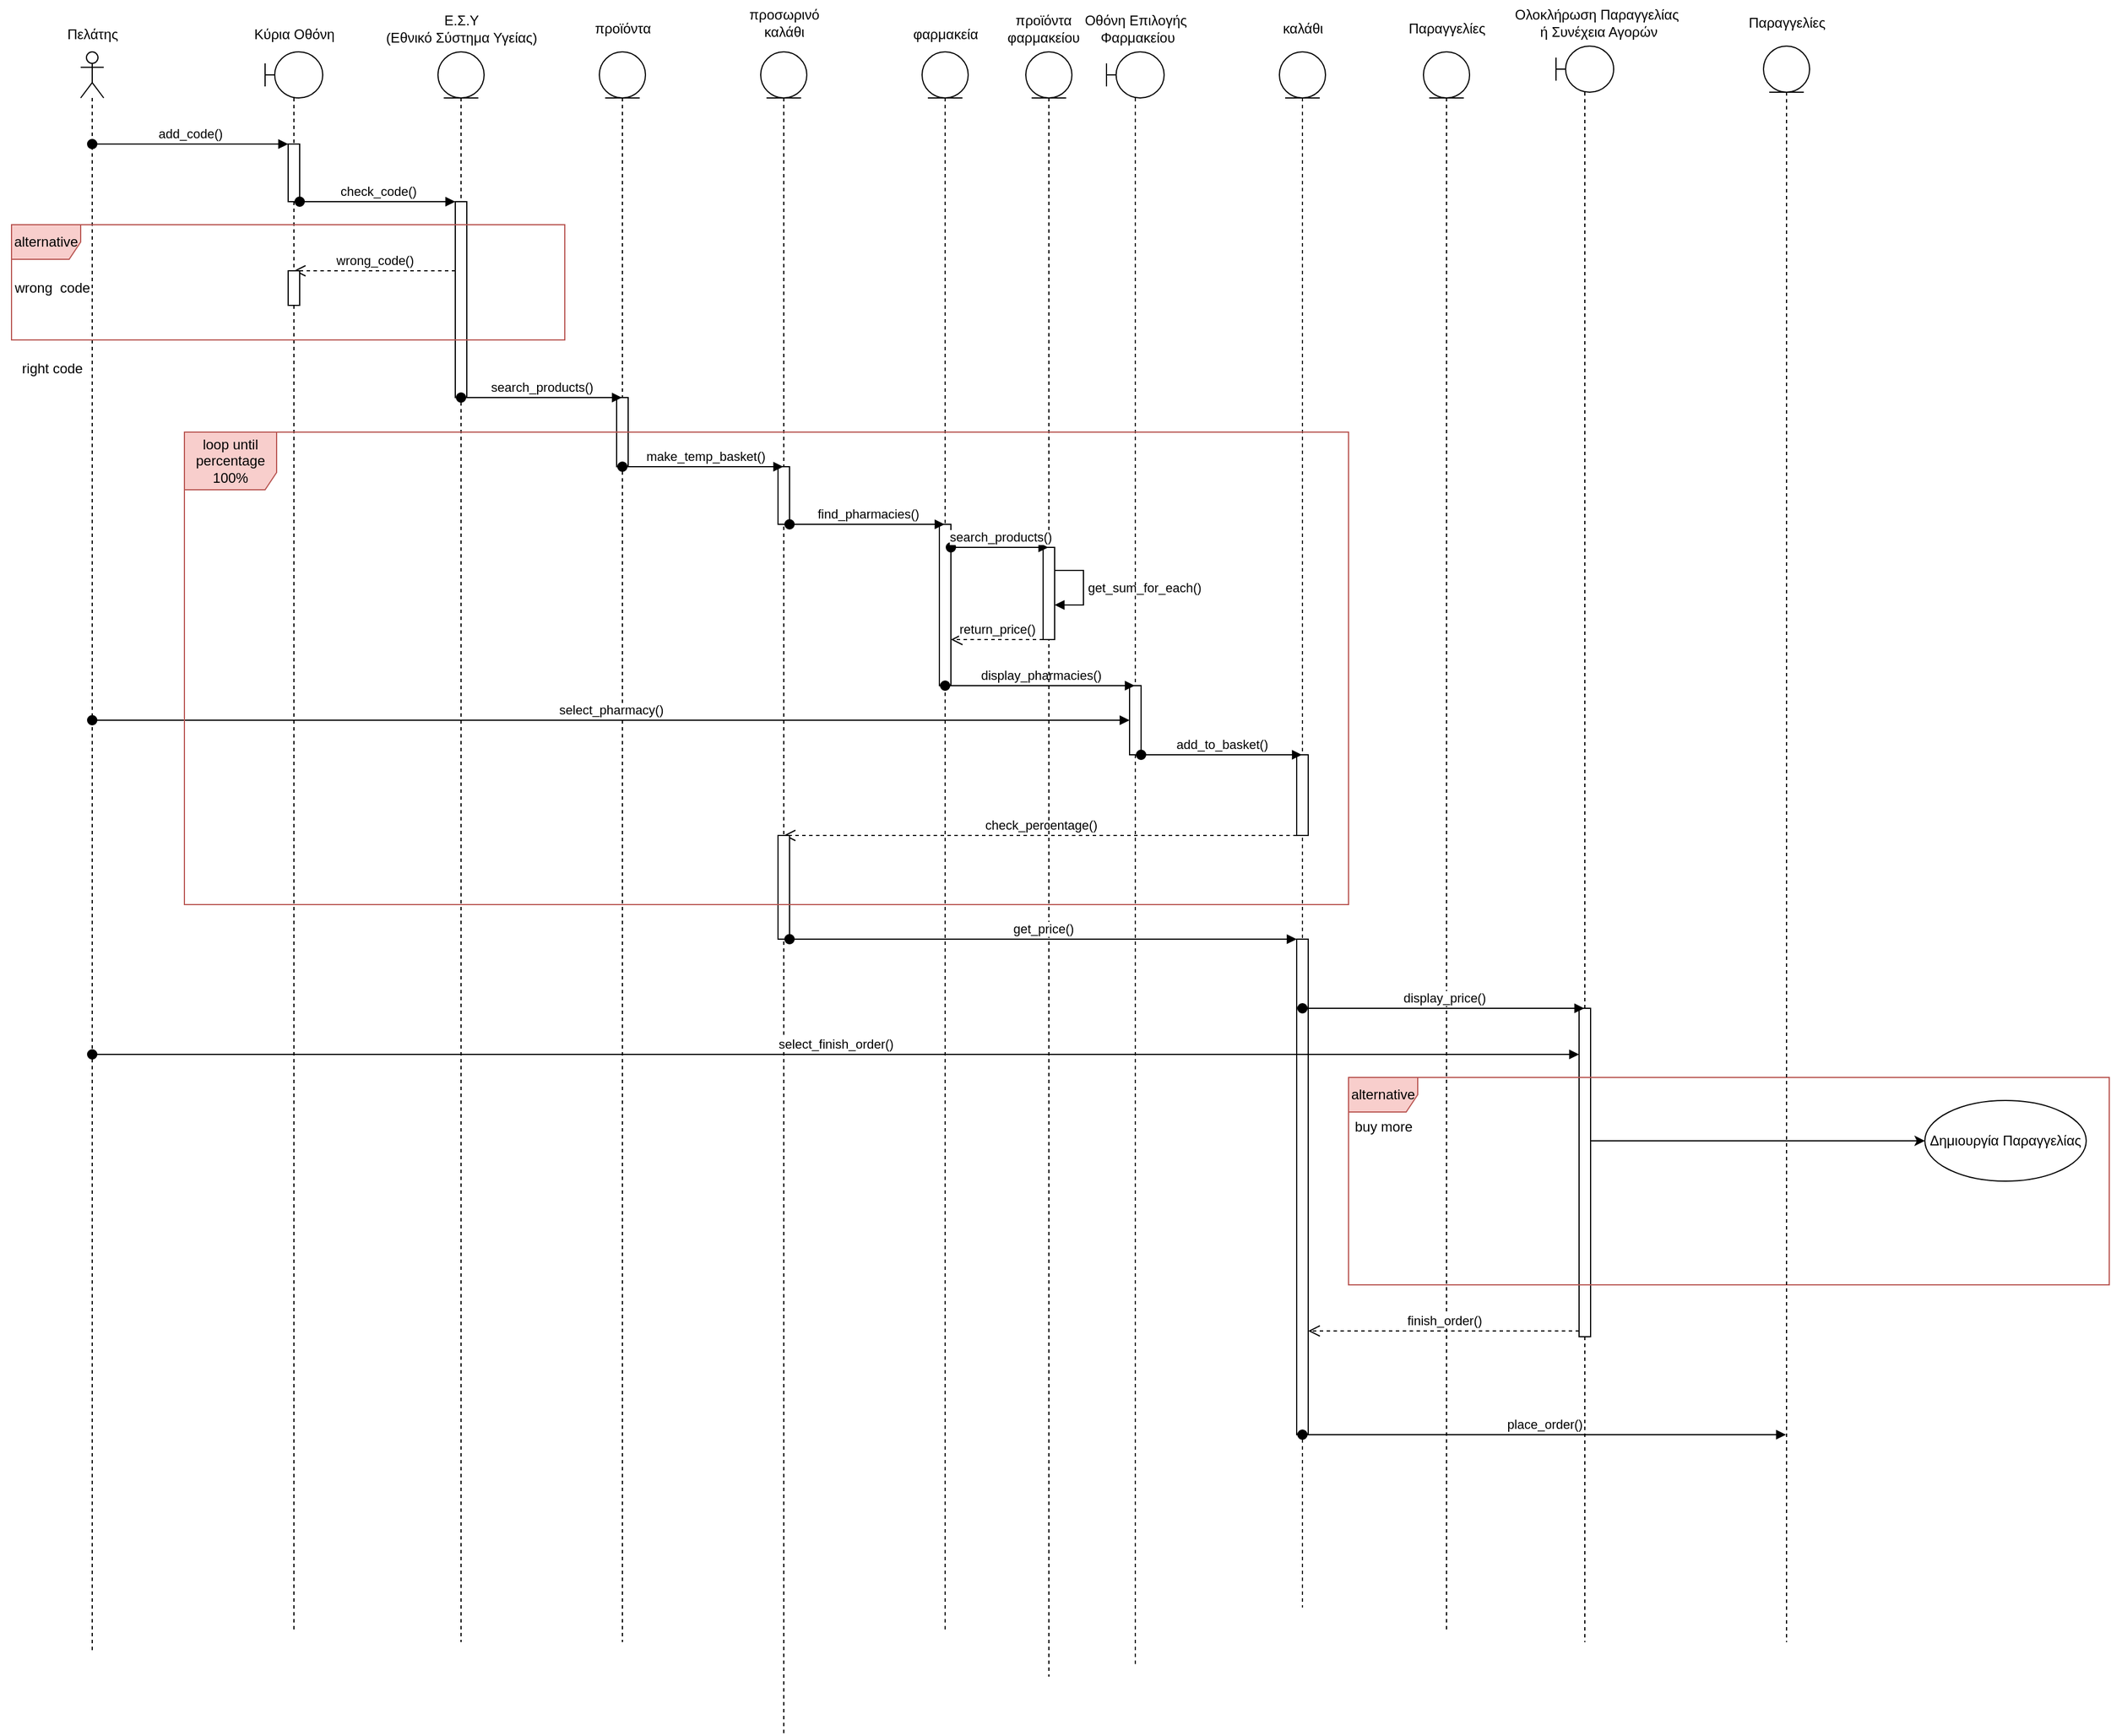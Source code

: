 <mxfile version="21.2.1" type="device">
  <diagram name="Page-1" id="kJ3Zu6kZYRl41vvSlFNl">
    <mxGraphModel dx="521" dy="613" grid="1" gridSize="10" guides="1" tooltips="1" connect="1" arrows="1" fold="1" page="1" pageScale="1" pageWidth="850" pageHeight="1100" math="0" shadow="0">
      <root>
        <mxCell id="0" />
        <mxCell id="1" parent="0" />
        <mxCell id="Of7o2EQ1QcCwlkbmsnM9-1" value="" style="shape=umlLifeline;perimeter=lifelinePerimeter;whiteSpace=wrap;html=1;container=1;dropTarget=0;collapsible=0;recursiveResize=0;outlineConnect=0;portConstraint=eastwest;newEdgeStyle={&quot;edgeStyle&quot;:&quot;elbowEdgeStyle&quot;,&quot;elbow&quot;:&quot;vertical&quot;,&quot;curved&quot;:0,&quot;rounded&quot;:0};participant=umlActor;" parent="1" vertex="1">
          <mxGeometry x="70" y="70" width="20" height="1390" as="geometry" />
        </mxCell>
        <mxCell id="Of7o2EQ1QcCwlkbmsnM9-2" value="Πελάτης" style="text;html=1;align=center;verticalAlign=middle;resizable=0;points=[];autosize=1;strokeColor=none;fillColor=none;" parent="1" vertex="1">
          <mxGeometry x="45" y="40" width="70" height="30" as="geometry" />
        </mxCell>
        <mxCell id="Of7o2EQ1QcCwlkbmsnM9-3" value="" style="shape=umlLifeline;perimeter=lifelinePerimeter;whiteSpace=wrap;html=1;container=1;dropTarget=0;collapsible=0;recursiveResize=0;outlineConnect=0;portConstraint=eastwest;newEdgeStyle={&quot;edgeStyle&quot;:&quot;elbowEdgeStyle&quot;,&quot;elbow&quot;:&quot;vertical&quot;,&quot;curved&quot;:0,&quot;rounded&quot;:0};participant=umlBoundary;" parent="1" vertex="1">
          <mxGeometry x="230" y="70" width="50" height="1370" as="geometry" />
        </mxCell>
        <mxCell id="Of7o2EQ1QcCwlkbmsnM9-5" value="" style="html=1;points=[];perimeter=orthogonalPerimeter;outlineConnect=0;targetShapes=umlLifeline;portConstraint=eastwest;newEdgeStyle={&quot;edgeStyle&quot;:&quot;elbowEdgeStyle&quot;,&quot;elbow&quot;:&quot;vertical&quot;,&quot;curved&quot;:0,&quot;rounded&quot;:0};" parent="Of7o2EQ1QcCwlkbmsnM9-3" vertex="1">
          <mxGeometry x="20" y="80" width="10" height="50" as="geometry" />
        </mxCell>
        <mxCell id="Of7o2EQ1QcCwlkbmsnM9-4" value="Κύρια Οθόνη" style="text;html=1;align=center;verticalAlign=middle;resizable=0;points=[];autosize=1;strokeColor=none;fillColor=none;" parent="1" vertex="1">
          <mxGeometry x="210" y="40" width="90" height="30" as="geometry" />
        </mxCell>
        <mxCell id="Of7o2EQ1QcCwlkbmsnM9-6" value="add_code()" style="html=1;verticalAlign=bottom;startArrow=oval;endArrow=block;startSize=8;edgeStyle=elbowEdgeStyle;elbow=vertical;curved=0;rounded=0;" parent="1" source="Of7o2EQ1QcCwlkbmsnM9-1" target="Of7o2EQ1QcCwlkbmsnM9-5" edge="1">
          <mxGeometry relative="1" as="geometry">
            <mxPoint x="190" y="150" as="sourcePoint" />
            <Array as="points">
              <mxPoint x="140" y="150" />
            </Array>
          </mxGeometry>
        </mxCell>
        <mxCell id="Of7o2EQ1QcCwlkbmsnM9-7" value="" style="shape=umlLifeline;perimeter=lifelinePerimeter;whiteSpace=wrap;html=1;container=1;dropTarget=0;collapsible=0;recursiveResize=0;outlineConnect=0;portConstraint=eastwest;newEdgeStyle={&quot;edgeStyle&quot;:&quot;elbowEdgeStyle&quot;,&quot;elbow&quot;:&quot;vertical&quot;,&quot;curved&quot;:0,&quot;rounded&quot;:0};participant=umlEntity;" parent="1" vertex="1">
          <mxGeometry x="380" y="70" width="40" height="1380" as="geometry" />
        </mxCell>
        <mxCell id="Of7o2EQ1QcCwlkbmsnM9-9" value="" style="html=1;points=[];perimeter=orthogonalPerimeter;outlineConnect=0;targetShapes=umlLifeline;portConstraint=eastwest;newEdgeStyle={&quot;edgeStyle&quot;:&quot;elbowEdgeStyle&quot;,&quot;elbow&quot;:&quot;vertical&quot;,&quot;curved&quot;:0,&quot;rounded&quot;:0};" parent="Of7o2EQ1QcCwlkbmsnM9-7" vertex="1">
          <mxGeometry x="15" y="130" width="10" height="170" as="geometry" />
        </mxCell>
        <mxCell id="Of7o2EQ1QcCwlkbmsnM9-8" value="Ε.Σ.Υ&lt;br&gt;(Εθνικό Σύστημα Υγείας)" style="text;html=1;align=center;verticalAlign=middle;resizable=0;points=[];autosize=1;strokeColor=none;fillColor=none;" parent="1" vertex="1">
          <mxGeometry x="325" y="30" width="150" height="40" as="geometry" />
        </mxCell>
        <mxCell id="Of7o2EQ1QcCwlkbmsnM9-10" value="check_code()" style="html=1;verticalAlign=bottom;startArrow=oval;endArrow=block;startSize=8;edgeStyle=elbowEdgeStyle;elbow=vertical;curved=0;rounded=0;" parent="1" source="Of7o2EQ1QcCwlkbmsnM9-5" target="Of7o2EQ1QcCwlkbmsnM9-9" edge="1">
          <mxGeometry relative="1" as="geometry">
            <mxPoint x="320" y="190" as="sourcePoint" />
            <Array as="points">
              <mxPoint x="340" y="200" />
            </Array>
          </mxGeometry>
        </mxCell>
        <mxCell id="Of7o2EQ1QcCwlkbmsnM9-11" value="alternative" style="shape=umlFrame;whiteSpace=wrap;html=1;pointerEvents=0;fillColor=#f8cecc;strokeColor=#b85450;" parent="1" vertex="1">
          <mxGeometry x="10" y="220" width="480" height="100" as="geometry" />
        </mxCell>
        <mxCell id="Of7o2EQ1QcCwlkbmsnM9-12" value="wrong_code()" style="html=1;verticalAlign=bottom;endArrow=open;dashed=1;endSize=8;edgeStyle=elbowEdgeStyle;elbow=vertical;curved=0;rounded=0;" parent="1" source="Of7o2EQ1QcCwlkbmsnM9-9" target="Of7o2EQ1QcCwlkbmsnM9-3" edge="1">
          <mxGeometry relative="1" as="geometry">
            <mxPoint x="380" y="250" as="sourcePoint" />
            <mxPoint x="300" y="250" as="targetPoint" />
            <Array as="points">
              <mxPoint x="300" y="260" />
            </Array>
          </mxGeometry>
        </mxCell>
        <mxCell id="Of7o2EQ1QcCwlkbmsnM9-13" value="" style="html=1;points=[];perimeter=orthogonalPerimeter;outlineConnect=0;targetShapes=umlLifeline;portConstraint=eastwest;newEdgeStyle={&quot;edgeStyle&quot;:&quot;elbowEdgeStyle&quot;,&quot;elbow&quot;:&quot;vertical&quot;,&quot;curved&quot;:0,&quot;rounded&quot;:0};" parent="1" vertex="1">
          <mxGeometry x="250" y="260" width="10" height="30" as="geometry" />
        </mxCell>
        <mxCell id="Of7o2EQ1QcCwlkbmsnM9-17" value="" style="shape=umlLifeline;perimeter=lifelinePerimeter;whiteSpace=wrap;html=1;container=1;dropTarget=0;collapsible=0;recursiveResize=0;outlineConnect=0;portConstraint=eastwest;newEdgeStyle={&quot;edgeStyle&quot;:&quot;elbowEdgeStyle&quot;,&quot;elbow&quot;:&quot;vertical&quot;,&quot;curved&quot;:0,&quot;rounded&quot;:0};participant=umlEntity;" parent="1" vertex="1">
          <mxGeometry x="520" y="70" width="40" height="1380" as="geometry" />
        </mxCell>
        <mxCell id="Of7o2EQ1QcCwlkbmsnM9-23" value="" style="html=1;points=[];perimeter=orthogonalPerimeter;outlineConnect=0;targetShapes=umlLifeline;portConstraint=eastwest;newEdgeStyle={&quot;edgeStyle&quot;:&quot;elbowEdgeStyle&quot;,&quot;elbow&quot;:&quot;vertical&quot;,&quot;curved&quot;:0,&quot;rounded&quot;:0};" parent="Of7o2EQ1QcCwlkbmsnM9-17" vertex="1">
          <mxGeometry x="15" y="300" width="10" height="60" as="geometry" />
        </mxCell>
        <mxCell id="Of7o2EQ1QcCwlkbmsnM9-18" value="προϊόντα" style="text;html=1;align=center;verticalAlign=middle;resizable=0;points=[];autosize=1;strokeColor=none;fillColor=none;" parent="1" vertex="1">
          <mxGeometry x="505" y="35" width="70" height="30" as="geometry" />
        </mxCell>
        <mxCell id="Of7o2EQ1QcCwlkbmsnM9-19" value="wrong&amp;nbsp; code" style="text;html=1;align=center;verticalAlign=middle;resizable=0;points=[];autosize=1;strokeColor=none;fillColor=none;" parent="1" vertex="1">
          <mxGeometry y="260" width="90" height="30" as="geometry" />
        </mxCell>
        <mxCell id="Of7o2EQ1QcCwlkbmsnM9-22" value="search_products()" style="html=1;verticalAlign=bottom;startArrow=oval;startFill=1;endArrow=block;startSize=8;edgeStyle=elbowEdgeStyle;elbow=vertical;curved=0;rounded=0;" parent="1" source="Of7o2EQ1QcCwlkbmsnM9-7" target="Of7o2EQ1QcCwlkbmsnM9-17" edge="1">
          <mxGeometry width="60" relative="1" as="geometry">
            <mxPoint x="415" y="370" as="sourcePoint" />
            <mxPoint x="475" y="370" as="targetPoint" />
            <Array as="points">
              <mxPoint x="510" y="370" />
            </Array>
          </mxGeometry>
        </mxCell>
        <mxCell id="Of7o2EQ1QcCwlkbmsnM9-24" value="" style="shape=umlLifeline;perimeter=lifelinePerimeter;whiteSpace=wrap;html=1;container=1;dropTarget=0;collapsible=0;recursiveResize=0;outlineConnect=0;portConstraint=eastwest;newEdgeStyle={&quot;edgeStyle&quot;:&quot;elbowEdgeStyle&quot;,&quot;elbow&quot;:&quot;vertical&quot;,&quot;curved&quot;:0,&quot;rounded&quot;:0};participant=umlEntity;" parent="1" vertex="1">
          <mxGeometry x="660" y="70" width="40" height="1460" as="geometry" />
        </mxCell>
        <mxCell id="Of7o2EQ1QcCwlkbmsnM9-27" value="" style="html=1;points=[];perimeter=orthogonalPerimeter;outlineConnect=0;targetShapes=umlLifeline;portConstraint=eastwest;newEdgeStyle={&quot;edgeStyle&quot;:&quot;elbowEdgeStyle&quot;,&quot;elbow&quot;:&quot;vertical&quot;,&quot;curved&quot;:0,&quot;rounded&quot;:0};" parent="Of7o2EQ1QcCwlkbmsnM9-24" vertex="1">
          <mxGeometry x="15" y="360" width="10" height="50" as="geometry" />
        </mxCell>
        <mxCell id="Of7o2EQ1QcCwlkbmsnM9-25" value="προσωρινό &lt;br&gt;καλάθι" style="text;html=1;align=center;verticalAlign=middle;resizable=0;points=[];autosize=1;strokeColor=none;fillColor=none;" parent="1" vertex="1">
          <mxGeometry x="640" y="25" width="80" height="40" as="geometry" />
        </mxCell>
        <mxCell id="Of7o2EQ1QcCwlkbmsnM9-26" value="make_temp_basket()" style="html=1;verticalAlign=bottom;startArrow=oval;startFill=1;endArrow=block;startSize=8;edgeStyle=elbowEdgeStyle;elbow=vertical;curved=0;rounded=0;" parent="1" source="Of7o2EQ1QcCwlkbmsnM9-17" target="Of7o2EQ1QcCwlkbmsnM9-24" edge="1">
          <mxGeometry x="0.008" width="60" relative="1" as="geometry">
            <mxPoint x="575" y="430" as="sourcePoint" />
            <mxPoint x="635" y="430" as="targetPoint" />
            <Array as="points">
              <mxPoint x="620" y="430" />
            </Array>
            <mxPoint x="1" as="offset" />
          </mxGeometry>
        </mxCell>
        <mxCell id="Of7o2EQ1QcCwlkbmsnM9-28" value="" style="shape=umlLifeline;perimeter=lifelinePerimeter;whiteSpace=wrap;html=1;container=1;dropTarget=0;collapsible=0;recursiveResize=0;outlineConnect=0;portConstraint=eastwest;newEdgeStyle={&quot;edgeStyle&quot;:&quot;elbowEdgeStyle&quot;,&quot;elbow&quot;:&quot;vertical&quot;,&quot;curved&quot;:0,&quot;rounded&quot;:0};participant=umlEntity;" parent="1" vertex="1">
          <mxGeometry x="800" y="70" width="40" height="1370" as="geometry" />
        </mxCell>
        <mxCell id="Of7o2EQ1QcCwlkbmsnM9-31" value="" style="html=1;points=[];perimeter=orthogonalPerimeter;outlineConnect=0;targetShapes=umlLifeline;portConstraint=eastwest;newEdgeStyle={&quot;edgeStyle&quot;:&quot;elbowEdgeStyle&quot;,&quot;elbow&quot;:&quot;vertical&quot;,&quot;curved&quot;:0,&quot;rounded&quot;:0};" parent="Of7o2EQ1QcCwlkbmsnM9-28" vertex="1">
          <mxGeometry x="15" y="410" width="10" height="140" as="geometry" />
        </mxCell>
        <mxCell id="Of7o2EQ1QcCwlkbmsnM9-29" value="φαρμακεία" style="text;html=1;align=center;verticalAlign=middle;resizable=0;points=[];autosize=1;strokeColor=none;fillColor=none;" parent="1" vertex="1">
          <mxGeometry x="780" y="40" width="80" height="30" as="geometry" />
        </mxCell>
        <mxCell id="Of7o2EQ1QcCwlkbmsnM9-30" value="find_pharmacies()" style="html=1;verticalAlign=bottom;startArrow=oval;startFill=1;endArrow=block;startSize=8;edgeStyle=elbowEdgeStyle;elbow=vertical;curved=0;rounded=0;" parent="1" source="Of7o2EQ1QcCwlkbmsnM9-27" target="Of7o2EQ1QcCwlkbmsnM9-28" edge="1">
          <mxGeometry width="60" relative="1" as="geometry">
            <mxPoint x="720" y="480" as="sourcePoint" />
            <mxPoint x="780" y="480" as="targetPoint" />
            <Array as="points">
              <mxPoint x="790" y="480" />
            </Array>
          </mxGeometry>
        </mxCell>
        <mxCell id="Of7o2EQ1QcCwlkbmsnM9-33" value="get_sum_for_each()" style="html=1;align=left;spacingLeft=2;endArrow=block;rounded=0;edgeStyle=orthogonalEdgeStyle;curved=0;rounded=0;" parent="1" edge="1">
          <mxGeometry x="0.059" relative="1" as="geometry">
            <mxPoint x="910" y="520" as="sourcePoint" />
            <Array as="points">
              <mxPoint x="940" y="550" />
            </Array>
            <mxPoint x="915" y="550" as="targetPoint" />
            <mxPoint as="offset" />
          </mxGeometry>
        </mxCell>
        <mxCell id="Of7o2EQ1QcCwlkbmsnM9-34" value="" style="shape=umlLifeline;perimeter=lifelinePerimeter;whiteSpace=wrap;html=1;container=1;dropTarget=0;collapsible=0;recursiveResize=0;outlineConnect=0;portConstraint=eastwest;newEdgeStyle={&quot;edgeStyle&quot;:&quot;elbowEdgeStyle&quot;,&quot;elbow&quot;:&quot;vertical&quot;,&quot;curved&quot;:0,&quot;rounded&quot;:0};participant=umlBoundary;" parent="1" vertex="1">
          <mxGeometry x="960" y="70" width="50" height="1400" as="geometry" />
        </mxCell>
        <mxCell id="Of7o2EQ1QcCwlkbmsnM9-37" value="" style="html=1;points=[];perimeter=orthogonalPerimeter;outlineConnect=0;targetShapes=umlLifeline;portConstraint=eastwest;newEdgeStyle={&quot;edgeStyle&quot;:&quot;elbowEdgeStyle&quot;,&quot;elbow&quot;:&quot;vertical&quot;,&quot;curved&quot;:0,&quot;rounded&quot;:0};" parent="Of7o2EQ1QcCwlkbmsnM9-34" vertex="1">
          <mxGeometry x="20" y="550" width="10" height="60" as="geometry" />
        </mxCell>
        <mxCell id="Of7o2EQ1QcCwlkbmsnM9-36" value="display_pharmacies()" style="html=1;verticalAlign=bottom;startArrow=oval;startFill=1;endArrow=block;startSize=8;edgeStyle=elbowEdgeStyle;elbow=vertical;curved=0;rounded=0;" parent="1" source="Of7o2EQ1QcCwlkbmsnM9-28" target="Of7o2EQ1QcCwlkbmsnM9-34" edge="1">
          <mxGeometry width="60" relative="1" as="geometry">
            <mxPoint x="910" y="580" as="sourcePoint" />
            <mxPoint x="970" y="580" as="targetPoint" />
            <Array as="points">
              <mxPoint x="950" y="620" />
              <mxPoint x="930" y="600" />
              <mxPoint x="950" y="590" />
              <mxPoint x="940" y="580" />
            </Array>
          </mxGeometry>
        </mxCell>
        <mxCell id="Of7o2EQ1QcCwlkbmsnM9-38" value="select_pharmacy()" style="html=1;verticalAlign=bottom;startArrow=oval;startFill=1;endArrow=block;startSize=8;edgeStyle=elbowEdgeStyle;elbow=vertical;curved=0;rounded=0;" parent="1" source="Of7o2EQ1QcCwlkbmsnM9-1" target="Of7o2EQ1QcCwlkbmsnM9-37" edge="1">
          <mxGeometry width="60" relative="1" as="geometry">
            <mxPoint x="115" y="580" as="sourcePoint" />
            <mxPoint x="175" y="580" as="targetPoint" />
          </mxGeometry>
        </mxCell>
        <mxCell id="Of7o2EQ1QcCwlkbmsnM9-39" value="Οθόνη Επιλογής&lt;br&gt;&amp;nbsp;Φαρμακείου" style="text;html=1;align=center;verticalAlign=middle;resizable=0;points=[];autosize=1;strokeColor=none;fillColor=none;" parent="1" vertex="1">
          <mxGeometry x="930" y="30" width="110" height="40" as="geometry" />
        </mxCell>
        <mxCell id="Of7o2EQ1QcCwlkbmsnM9-40" value="" style="shape=umlLifeline;perimeter=lifelinePerimeter;whiteSpace=wrap;html=1;container=1;dropTarget=0;collapsible=0;recursiveResize=0;outlineConnect=0;portConstraint=eastwest;newEdgeStyle={&quot;edgeStyle&quot;:&quot;elbowEdgeStyle&quot;,&quot;elbow&quot;:&quot;vertical&quot;,&quot;curved&quot;:0,&quot;rounded&quot;:0};participant=umlEntity;" parent="1" vertex="1">
          <mxGeometry x="1110" y="70" width="40" height="1350" as="geometry" />
        </mxCell>
        <mxCell id="Of7o2EQ1QcCwlkbmsnM9-44" value="" style="html=1;points=[];perimeter=orthogonalPerimeter;outlineConnect=0;targetShapes=umlLifeline;portConstraint=eastwest;newEdgeStyle={&quot;edgeStyle&quot;:&quot;elbowEdgeStyle&quot;,&quot;elbow&quot;:&quot;vertical&quot;,&quot;curved&quot;:0,&quot;rounded&quot;:0};" parent="Of7o2EQ1QcCwlkbmsnM9-40" vertex="1">
          <mxGeometry x="15" y="610" width="10" height="70" as="geometry" />
        </mxCell>
        <mxCell id="4BfoiyLFU5g126Wnt14l-2" value="" style="html=1;points=[];perimeter=orthogonalPerimeter;outlineConnect=0;targetShapes=umlLifeline;portConstraint=eastwest;newEdgeStyle={&quot;edgeStyle&quot;:&quot;elbowEdgeStyle&quot;,&quot;elbow&quot;:&quot;vertical&quot;,&quot;curved&quot;:0,&quot;rounded&quot;:0};" vertex="1" parent="Of7o2EQ1QcCwlkbmsnM9-40">
          <mxGeometry x="15" y="770" width="10" height="430" as="geometry" />
        </mxCell>
        <mxCell id="Of7o2EQ1QcCwlkbmsnM9-41" value="καλάθι" style="text;html=1;align=center;verticalAlign=middle;resizable=0;points=[];autosize=1;strokeColor=none;fillColor=none;" parent="1" vertex="1">
          <mxGeometry x="1100" y="35" width="60" height="30" as="geometry" />
        </mxCell>
        <mxCell id="Of7o2EQ1QcCwlkbmsnM9-42" value="add_to_basket()" style="html=1;verticalAlign=bottom;startArrow=oval;startFill=1;endArrow=block;startSize=8;edgeStyle=elbowEdgeStyle;elbow=vertical;curved=0;rounded=0;" parent="1" source="Of7o2EQ1QcCwlkbmsnM9-37" target="Of7o2EQ1QcCwlkbmsnM9-40" edge="1">
          <mxGeometry width="60" relative="1" as="geometry">
            <mxPoint x="1020" y="670" as="sourcePoint" />
            <mxPoint x="1080" y="670" as="targetPoint" />
            <Array as="points">
              <mxPoint x="1010" y="680" />
              <mxPoint x="1080" y="670" />
            </Array>
          </mxGeometry>
        </mxCell>
        <mxCell id="Of7o2EQ1QcCwlkbmsnM9-45" value="check_percentage()" style="html=1;verticalAlign=bottom;endArrow=open;dashed=1;endSize=8;edgeStyle=elbowEdgeStyle;elbow=vertical;curved=0;rounded=0;" parent="1" source="Of7o2EQ1QcCwlkbmsnM9-44" target="Of7o2EQ1QcCwlkbmsnM9-24" edge="1">
          <mxGeometry x="0.001" relative="1" as="geometry">
            <mxPoint x="1110" y="750" as="sourcePoint" />
            <mxPoint x="1030" y="750" as="targetPoint" />
            <Array as="points">
              <mxPoint x="890" y="750" />
            </Array>
            <mxPoint as="offset" />
          </mxGeometry>
        </mxCell>
        <mxCell id="Of7o2EQ1QcCwlkbmsnM9-47" value="" style="html=1;points=[];perimeter=orthogonalPerimeter;outlineConnect=0;targetShapes=umlLifeline;portConstraint=eastwest;newEdgeStyle={&quot;edgeStyle&quot;:&quot;elbowEdgeStyle&quot;,&quot;elbow&quot;:&quot;vertical&quot;,&quot;curved&quot;:0,&quot;rounded&quot;:0};" parent="1" vertex="1">
          <mxGeometry x="675" y="750" width="10" height="90" as="geometry" />
        </mxCell>
        <mxCell id="Of7o2EQ1QcCwlkbmsnM9-48" value="right code" style="text;html=1;align=center;verticalAlign=middle;resizable=0;points=[];autosize=1;strokeColor=none;fillColor=none;" parent="1" vertex="1">
          <mxGeometry x="5" y="330" width="80" height="30" as="geometry" />
        </mxCell>
        <mxCell id="Of7o2EQ1QcCwlkbmsnM9-51" value="" style="shape=umlLifeline;perimeter=lifelinePerimeter;whiteSpace=wrap;html=1;container=1;dropTarget=0;collapsible=0;recursiveResize=0;outlineConnect=0;portConstraint=eastwest;newEdgeStyle={&quot;edgeStyle&quot;:&quot;elbowEdgeStyle&quot;,&quot;elbow&quot;:&quot;vertical&quot;,&quot;curved&quot;:0,&quot;rounded&quot;:0};participant=umlEntity;" parent="1" vertex="1">
          <mxGeometry x="1235" y="70" width="40" height="1370" as="geometry" />
        </mxCell>
        <mxCell id="Of7o2EQ1QcCwlkbmsnM9-52" value="Παραγγελίες" style="text;html=1;align=center;verticalAlign=middle;resizable=0;points=[];autosize=1;strokeColor=none;fillColor=none;" parent="1" vertex="1">
          <mxGeometry x="1210" y="35" width="90" height="30" as="geometry" />
        </mxCell>
        <mxCell id="HmpfJS5JGLj6GWax01ni-1" value="" style="shape=umlLifeline;perimeter=lifelinePerimeter;whiteSpace=wrap;html=1;container=1;dropTarget=0;collapsible=0;recursiveResize=0;outlineConnect=0;portConstraint=eastwest;newEdgeStyle={&quot;edgeStyle&quot;:&quot;elbowEdgeStyle&quot;,&quot;elbow&quot;:&quot;vertical&quot;,&quot;curved&quot;:0,&quot;rounded&quot;:0};participant=umlEntity;" parent="1" vertex="1">
          <mxGeometry x="890" y="70" width="40" height="1410" as="geometry" />
        </mxCell>
        <mxCell id="HmpfJS5JGLj6GWax01ni-4" value="" style="html=1;points=[];perimeter=orthogonalPerimeter;outlineConnect=0;targetShapes=umlLifeline;portConstraint=eastwest;newEdgeStyle={&quot;edgeStyle&quot;:&quot;elbowEdgeStyle&quot;,&quot;elbow&quot;:&quot;vertical&quot;,&quot;curved&quot;:0,&quot;rounded&quot;:0};" parent="HmpfJS5JGLj6GWax01ni-1" vertex="1">
          <mxGeometry x="15" y="430" width="10" height="80" as="geometry" />
        </mxCell>
        <mxCell id="HmpfJS5JGLj6GWax01ni-2" value="προϊόντα&lt;br&gt;φαρμακείου" style="text;html=1;align=center;verticalAlign=middle;resizable=0;points=[];autosize=1;strokeColor=none;fillColor=none;" parent="1" vertex="1">
          <mxGeometry x="860" y="30" width="90" height="40" as="geometry" />
        </mxCell>
        <mxCell id="HmpfJS5JGLj6GWax01ni-3" value="search_products()" style="html=1;verticalAlign=bottom;startArrow=oval;startFill=1;endArrow=block;startSize=8;edgeStyle=elbowEdgeStyle;elbow=vertical;curved=0;rounded=0;" parent="1" source="Of7o2EQ1QcCwlkbmsnM9-31" target="HmpfJS5JGLj6GWax01ni-1" edge="1">
          <mxGeometry width="60" relative="1" as="geometry">
            <mxPoint x="840" y="500" as="sourcePoint" />
            <mxPoint x="900" y="500" as="targetPoint" />
            <Array as="points">
              <mxPoint x="880" y="500" />
            </Array>
          </mxGeometry>
        </mxCell>
        <mxCell id="HmpfJS5JGLj6GWax01ni-6" value="return_price()" style="html=1;verticalAlign=bottom;endArrow=open;dashed=1;endSize=8;edgeStyle=elbowEdgeStyle;elbow=vertical;curved=0;rounded=0;" parent="1" source="HmpfJS5JGLj6GWax01ni-4" target="Of7o2EQ1QcCwlkbmsnM9-31" edge="1">
          <mxGeometry relative="1" as="geometry">
            <mxPoint x="905" y="580" as="sourcePoint" />
            <mxPoint x="825" y="580" as="targetPoint" />
            <Array as="points">
              <mxPoint x="880" y="580" />
            </Array>
          </mxGeometry>
        </mxCell>
        <mxCell id="4BfoiyLFU5g126Wnt14l-1" value="loop until percentage 100%" style="shape=umlFrame;whiteSpace=wrap;html=1;pointerEvents=0;width=80;height=50;fillColor=#f8cecc;strokeColor=#b85450;" vertex="1" parent="1">
          <mxGeometry x="160" y="400" width="1010" height="410" as="geometry" />
        </mxCell>
        <mxCell id="4BfoiyLFU5g126Wnt14l-3" value="get_price()" style="html=1;verticalAlign=bottom;startArrow=oval;startFill=1;endArrow=block;startSize=8;edgeStyle=elbowEdgeStyle;elbow=vertical;curved=0;rounded=0;" edge="1" parent="1" source="Of7o2EQ1QcCwlkbmsnM9-47" target="4BfoiyLFU5g126Wnt14l-2">
          <mxGeometry width="60" relative="1" as="geometry">
            <mxPoint x="910" y="840" as="sourcePoint" />
            <mxPoint x="970" y="840" as="targetPoint" />
            <Array as="points">
              <mxPoint x="1090" y="840" />
            </Array>
          </mxGeometry>
        </mxCell>
        <mxCell id="4BfoiyLFU5g126Wnt14l-4" value="" style="shape=umlLifeline;perimeter=lifelinePerimeter;whiteSpace=wrap;html=1;container=1;dropTarget=0;collapsible=0;recursiveResize=0;outlineConnect=0;portConstraint=eastwest;newEdgeStyle={&quot;edgeStyle&quot;:&quot;elbowEdgeStyle&quot;,&quot;elbow&quot;:&quot;vertical&quot;,&quot;curved&quot;:0,&quot;rounded&quot;:0};participant=umlBoundary;" vertex="1" parent="1">
          <mxGeometry x="1350" y="65" width="50" height="1385" as="geometry" />
        </mxCell>
        <mxCell id="4BfoiyLFU5g126Wnt14l-8" value="" style="html=1;points=[];perimeter=orthogonalPerimeter;outlineConnect=0;targetShapes=umlLifeline;portConstraint=eastwest;newEdgeStyle={&quot;edgeStyle&quot;:&quot;elbowEdgeStyle&quot;,&quot;elbow&quot;:&quot;vertical&quot;,&quot;curved&quot;:0,&quot;rounded&quot;:0};" vertex="1" parent="4BfoiyLFU5g126Wnt14l-4">
          <mxGeometry x="20" y="835" width="10" height="285" as="geometry" />
        </mxCell>
        <mxCell id="4BfoiyLFU5g126Wnt14l-6" value="Oλοκλήρωση Παραγγελίας&lt;br&gt;&amp;nbsp;ή Συνέχεια Αγορών" style="text;html=1;align=center;verticalAlign=middle;resizable=0;points=[];autosize=1;strokeColor=none;fillColor=none;" vertex="1" parent="1">
          <mxGeometry x="1300" y="25" width="170" height="40" as="geometry" />
        </mxCell>
        <mxCell id="4BfoiyLFU5g126Wnt14l-7" value="display_price()" style="html=1;verticalAlign=bottom;startArrow=oval;startFill=1;endArrow=block;startSize=8;edgeStyle=elbowEdgeStyle;elbow=vertical;curved=0;rounded=0;" edge="1" parent="1" source="Of7o2EQ1QcCwlkbmsnM9-40" target="4BfoiyLFU5g126Wnt14l-4">
          <mxGeometry width="60" relative="1" as="geometry">
            <mxPoint x="1270" y="920" as="sourcePoint" />
            <mxPoint x="1330" y="920" as="targetPoint" />
            <Array as="points">
              <mxPoint x="1300" y="900" />
            </Array>
          </mxGeometry>
        </mxCell>
        <mxCell id="4BfoiyLFU5g126Wnt14l-9" value="alternative" style="shape=umlFrame;whiteSpace=wrap;html=1;pointerEvents=0;fillColor=#f8cecc;strokeColor=#b85450;" vertex="1" parent="1">
          <mxGeometry x="1170" y="960" width="660" height="180" as="geometry" />
        </mxCell>
        <mxCell id="4BfoiyLFU5g126Wnt14l-10" value="select_finish_order()" style="html=1;verticalAlign=bottom;startArrow=oval;startFill=1;endArrow=block;startSize=8;edgeStyle=elbowEdgeStyle;elbow=vertical;curved=0;rounded=0;" edge="1" parent="1" source="Of7o2EQ1QcCwlkbmsnM9-1" target="4BfoiyLFU5g126Wnt14l-8">
          <mxGeometry width="60" relative="1" as="geometry">
            <mxPoint x="1270" y="920" as="sourcePoint" />
            <mxPoint x="1330" y="920" as="targetPoint" />
            <Array as="points">
              <mxPoint x="1080" y="940" />
            </Array>
          </mxGeometry>
        </mxCell>
        <mxCell id="4BfoiyLFU5g126Wnt14l-11" value="Δημιουργία Παραγγελίας" style="ellipse;whiteSpace=wrap;html=1;" vertex="1" parent="1">
          <mxGeometry x="1670" y="980" width="140" height="70" as="geometry" />
        </mxCell>
        <mxCell id="4BfoiyLFU5g126Wnt14l-12" value="" style="endArrow=classic;html=1;rounded=0;entryX=0;entryY=0.5;entryDx=0;entryDy=0;" edge="1" parent="1" source="4BfoiyLFU5g126Wnt14l-8" target="4BfoiyLFU5g126Wnt14l-11">
          <mxGeometry width="50" height="50" relative="1" as="geometry">
            <mxPoint x="1670" y="940" as="sourcePoint" />
            <mxPoint x="1720" y="890" as="targetPoint" />
          </mxGeometry>
        </mxCell>
        <mxCell id="4BfoiyLFU5g126Wnt14l-13" value="buy more" style="text;html=1;align=center;verticalAlign=middle;resizable=0;points=[];autosize=1;strokeColor=none;fillColor=none;" vertex="1" parent="1">
          <mxGeometry x="1165" y="988" width="70" height="30" as="geometry" />
        </mxCell>
        <mxCell id="4BfoiyLFU5g126Wnt14l-14" value="finish_order()" style="html=1;verticalAlign=bottom;endArrow=open;dashed=1;endSize=8;edgeStyle=elbowEdgeStyle;elbow=vertical;curved=0;rounded=0;" edge="1" parent="1" source="4BfoiyLFU5g126Wnt14l-8" target="4BfoiyLFU5g126Wnt14l-2">
          <mxGeometry relative="1" as="geometry">
            <mxPoint x="1270" y="1180" as="sourcePoint" />
            <mxPoint x="1190" y="1180" as="targetPoint" />
            <Array as="points">
              <mxPoint x="1210" y="1180" />
            </Array>
          </mxGeometry>
        </mxCell>
        <mxCell id="4BfoiyLFU5g126Wnt14l-15" value="" style="shape=umlLifeline;perimeter=lifelinePerimeter;whiteSpace=wrap;html=1;container=1;dropTarget=0;collapsible=0;recursiveResize=0;outlineConnect=0;portConstraint=eastwest;newEdgeStyle={&quot;edgeStyle&quot;:&quot;elbowEdgeStyle&quot;,&quot;elbow&quot;:&quot;vertical&quot;,&quot;curved&quot;:0,&quot;rounded&quot;:0};participant=umlEntity;" vertex="1" parent="1">
          <mxGeometry x="1530" y="65" width="40" height="1385" as="geometry" />
        </mxCell>
        <mxCell id="4BfoiyLFU5g126Wnt14l-16" value="Παραγγελίες" style="text;html=1;align=center;verticalAlign=middle;resizable=0;points=[];autosize=1;strokeColor=none;fillColor=none;" vertex="1" parent="1">
          <mxGeometry x="1505" y="30" width="90" height="30" as="geometry" />
        </mxCell>
        <mxCell id="4BfoiyLFU5g126Wnt14l-17" value="place_order()" style="html=1;verticalAlign=bottom;startArrow=oval;startFill=1;endArrow=block;startSize=8;edgeStyle=elbowEdgeStyle;elbow=vertical;curved=0;rounded=0;" edge="1" parent="1" source="Of7o2EQ1QcCwlkbmsnM9-40" target="4BfoiyLFU5g126Wnt14l-15">
          <mxGeometry width="60" relative="1" as="geometry">
            <mxPoint x="1290" y="1270" as="sourcePoint" />
            <mxPoint x="1350" y="1270" as="targetPoint" />
            <Array as="points">
              <mxPoint x="1330" y="1270" />
            </Array>
          </mxGeometry>
        </mxCell>
      </root>
    </mxGraphModel>
  </diagram>
</mxfile>
